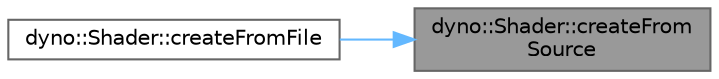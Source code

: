 digraph "dyno::Shader::createFromSource"
{
 // LATEX_PDF_SIZE
  bgcolor="transparent";
  edge [fontname=Helvetica,fontsize=10,labelfontname=Helvetica,labelfontsize=10];
  node [fontname=Helvetica,fontsize=10,shape=box,height=0.2,width=0.4];
  rankdir="RL";
  Node1 [id="Node000001",label="dyno::Shader::createFrom\lSource",height=0.2,width=0.4,color="gray40", fillcolor="grey60", style="filled", fontcolor="black",tooltip=" "];
  Node1 -> Node2 [id="edge1_Node000001_Node000002",dir="back",color="steelblue1",style="solid",tooltip=" "];
  Node2 [id="Node000002",label="dyno::Shader::createFromFile",height=0.2,width=0.4,color="grey40", fillcolor="white", style="filled",URL="$classdyno_1_1_shader.html#a82a7b1081f322799ee95a30c0d1f1158",tooltip=" "];
}
